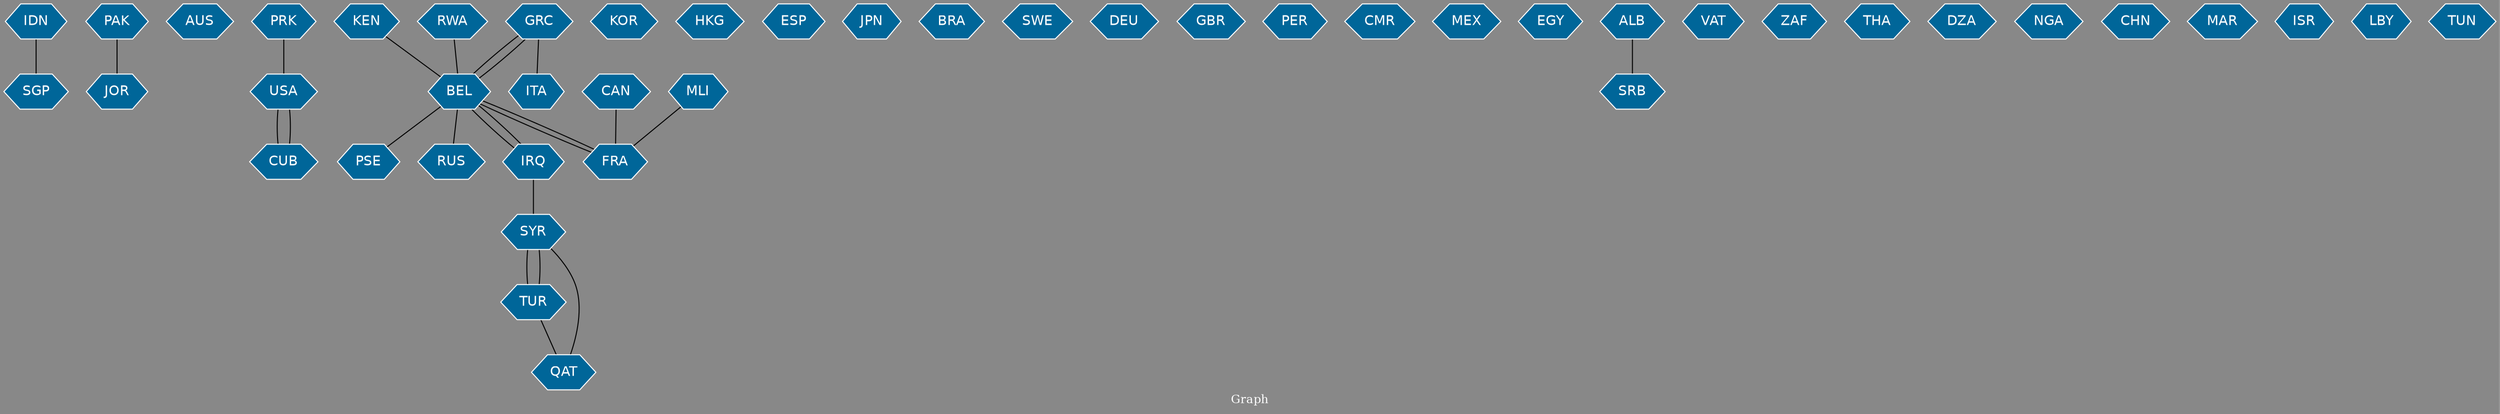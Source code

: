 // Countries together in item graph
graph {
	graph [bgcolor="#888888" fontcolor=white fontsize=12 label="Graph" outputorder=edgesfirst overlap=prism]
	node [color=white fillcolor="#006699" fontcolor=white fontname=Helvetica shape=hexagon style=filled]
	edge [arrowhead=open color=black fontcolor=white fontname=Courier fontsize=12]
		IDN [label=IDN]
		SGP [label=SGP]
		PAK [label=PAK]
		AUS [label=AUS]
		USA [label=USA]
		GRC [label=GRC]
		KOR [label=KOR]
		FRA [label=FRA]
		HKG [label=HKG]
		ESP [label=ESP]
		SYR [label=SYR]
		TUR [label=TUR]
		BEL [label=BEL]
		PSE [label=PSE]
		JPN [label=JPN]
		CUB [label=CUB]
		PRK [label=PRK]
		BRA [label=BRA]
		SWE [label=SWE]
		DEU [label=DEU]
		GBR [label=GBR]
		PER [label=PER]
		ITA [label=ITA]
		RUS [label=RUS]
		CMR [label=CMR]
		MEX [label=MEX]
		CAN [label=CAN]
		EGY [label=EGY]
		ALB [label=ALB]
		SRB [label=SRB]
		IRQ [label=IRQ]
		KEN [label=KEN]
		MLI [label=MLI]
		VAT [label=VAT]
		ZAF [label=ZAF]
		THA [label=THA]
		JOR [label=JOR]
		DZA [label=DZA]
		QAT [label=QAT]
		NGA [label=NGA]
		RWA [label=RWA]
		CHN [label=CHN]
		MAR [label=MAR]
		ISR [label=ISR]
		LBY [label=LBY]
		TUN [label=TUN]
			GRC -- ITA [weight=1]
			TUR -- SYR [weight=1]
			ALB -- SRB [weight=1]
			SYR -- TUR [weight=1]
			MLI -- FRA [weight=1]
			CUB -- USA [weight=2]
			FRA -- BEL [weight=1]
			IRQ -- BEL [weight=1]
			SYR -- QAT [weight=1]
			TUR -- QAT [weight=1]
			RWA -- BEL [weight=1]
			BEL -- IRQ [weight=1]
			CAN -- FRA [weight=1]
			USA -- CUB [weight=1]
			BEL -- RUS [weight=1]
			BEL -- FRA [weight=1]
			BEL -- GRC [weight=1]
			GRC -- BEL [weight=1]
			BEL -- PSE [weight=1]
			IDN -- SGP [weight=2]
			PRK -- USA [weight=5]
			KEN -- BEL [weight=2]
			PAK -- JOR [weight=1]
			IRQ -- SYR [weight=1]
}